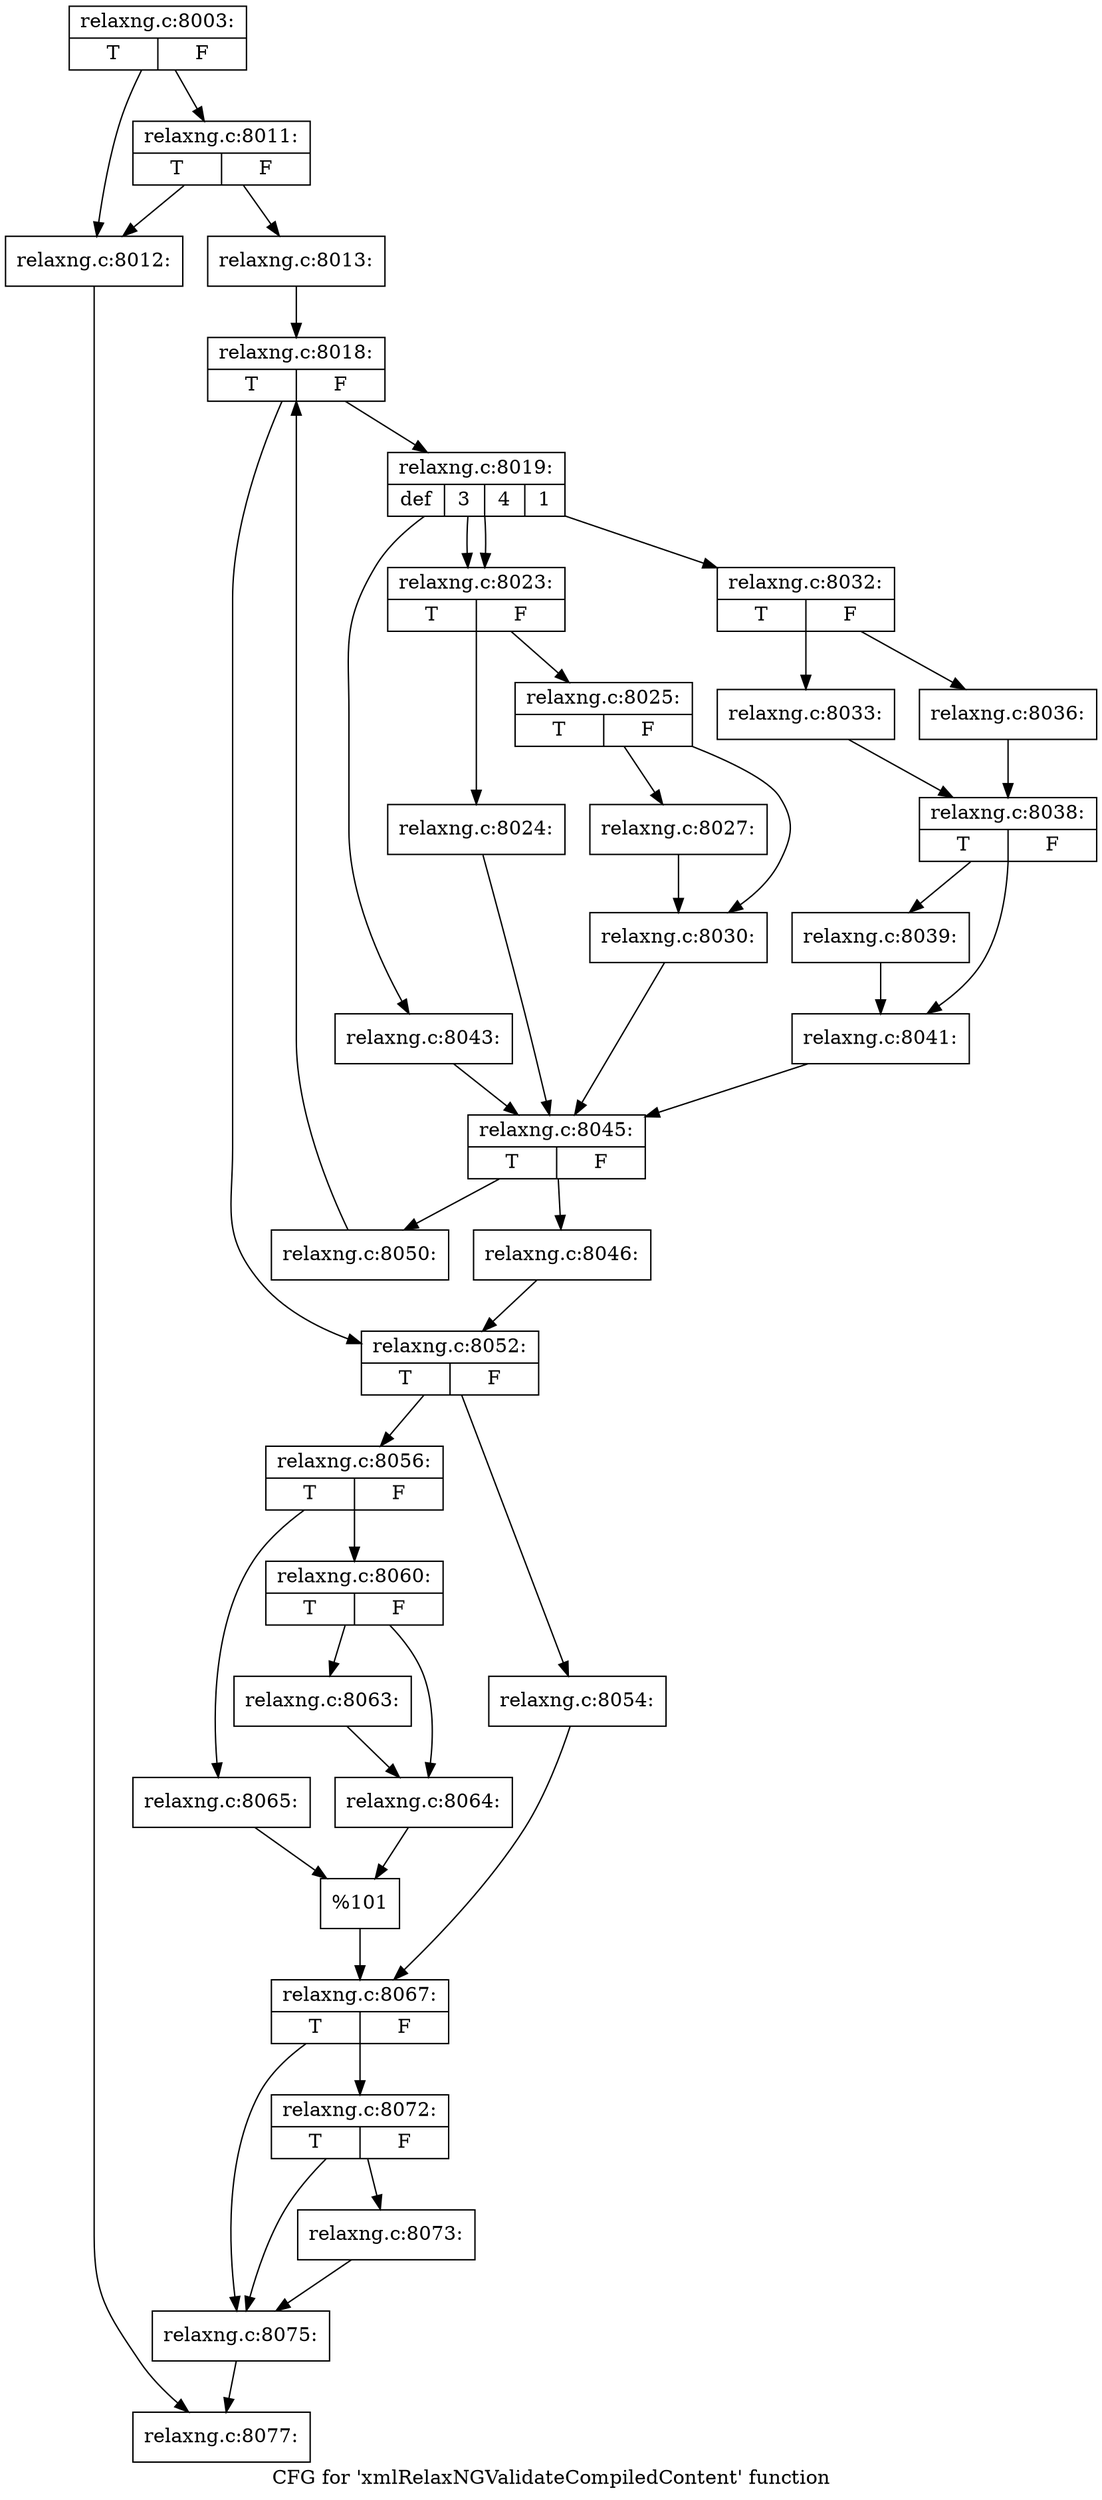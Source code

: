 digraph "CFG for 'xmlRelaxNGValidateCompiledContent' function" {
	label="CFG for 'xmlRelaxNGValidateCompiledContent' function";

	Node0x555e9c7662f0 [shape=record,label="{relaxng.c:8003:|{<s0>T|<s1>F}}"];
	Node0x555e9c7662f0 -> Node0x555e9c76bb80;
	Node0x555e9c7662f0 -> Node0x555e9c76bc20;
	Node0x555e9c76bc20 [shape=record,label="{relaxng.c:8011:|{<s0>T|<s1>F}}"];
	Node0x555e9c76bc20 -> Node0x555e9c76bb80;
	Node0x555e9c76bc20 -> Node0x555e9c76bbd0;
	Node0x555e9c76bb80 [shape=record,label="{relaxng.c:8012:}"];
	Node0x555e9c76bb80 -> Node0x555e9c76a120;
	Node0x555e9c76bbd0 [shape=record,label="{relaxng.c:8013:}"];
	Node0x555e9c76bbd0 -> Node0x555e9c76d3b0;
	Node0x555e9c76d3b0 [shape=record,label="{relaxng.c:8018:|{<s0>T|<s1>F}}"];
	Node0x555e9c76d3b0 -> Node0x555e9c76d770;
	Node0x555e9c76d3b0 -> Node0x555e9c76d590;
	Node0x555e9c76d770 [shape=record,label="{relaxng.c:8019:|{<s0>def|<s1>3|<s2>4|<s3>1}}"];
	Node0x555e9c76d770 -> Node0x555e9c76dbe0;
	Node0x555e9c76d770 -> Node0x555e9c76dd00;
	Node0x555e9c76d770 -> Node0x555e9c76dd00;
	Node0x555e9c76d770 -> Node0x555e9c76efd0;
	Node0x555e9c76dd00 [shape=record,label="{relaxng.c:8023:|{<s0>T|<s1>F}}"];
	Node0x555e9c76dd00 -> Node0x555e9c76ddf0;
	Node0x555e9c76dd00 -> Node0x555e9c76de40;
	Node0x555e9c76ddf0 [shape=record,label="{relaxng.c:8024:}"];
	Node0x555e9c76ddf0 -> Node0x555e9c76d9d0;
	Node0x555e9c76de40 [shape=record,label="{relaxng.c:8025:|{<s0>T|<s1>F}}"];
	Node0x555e9c76de40 -> Node0x555e9c76e800;
	Node0x555e9c76de40 -> Node0x555e9c76e850;
	Node0x555e9c76e800 [shape=record,label="{relaxng.c:8027:}"];
	Node0x555e9c76e800 -> Node0x555e9c76e850;
	Node0x555e9c76e850 [shape=record,label="{relaxng.c:8030:}"];
	Node0x555e9c76e850 -> Node0x555e9c76d9d0;
	Node0x555e9c76efd0 [shape=record,label="{relaxng.c:8032:|{<s0>T|<s1>F}}"];
	Node0x555e9c76efd0 -> Node0x555e9c76f0c0;
	Node0x555e9c76efd0 -> Node0x555e9c76f160;
	Node0x555e9c76f0c0 [shape=record,label="{relaxng.c:8033:}"];
	Node0x555e9c76f0c0 -> Node0x555e9c76f110;
	Node0x555e9c76f160 [shape=record,label="{relaxng.c:8036:}"];
	Node0x555e9c76f160 -> Node0x555e9c76f110;
	Node0x555e9c76f110 [shape=record,label="{relaxng.c:8038:|{<s0>T|<s1>F}}"];
	Node0x555e9c76f110 -> Node0x555e9c770530;
	Node0x555e9c76f110 -> Node0x555e9c770580;
	Node0x555e9c770530 [shape=record,label="{relaxng.c:8039:}"];
	Node0x555e9c770530 -> Node0x555e9c770580;
	Node0x555e9c770580 [shape=record,label="{relaxng.c:8041:}"];
	Node0x555e9c770580 -> Node0x555e9c76d9d0;
	Node0x555e9c76dbe0 [shape=record,label="{relaxng.c:8043:}"];
	Node0x555e9c76dbe0 -> Node0x555e9c76d9d0;
	Node0x555e9c76d9d0 [shape=record,label="{relaxng.c:8045:|{<s0>T|<s1>F}}"];
	Node0x555e9c76d9d0 -> Node0x555e9c770e30;
	Node0x555e9c76d9d0 -> Node0x555e9c770e80;
	Node0x555e9c770e30 [shape=record,label="{relaxng.c:8046:}"];
	Node0x555e9c770e30 -> Node0x555e9c76d590;
	Node0x555e9c770e80 [shape=record,label="{relaxng.c:8050:}"];
	Node0x555e9c770e80 -> Node0x555e9c76d3b0;
	Node0x555e9c76d590 [shape=record,label="{relaxng.c:8052:|{<s0>T|<s1>F}}"];
	Node0x555e9c76d590 -> Node0x555e9c771820;
	Node0x555e9c76d590 -> Node0x555e9c7718c0;
	Node0x555e9c771820 [shape=record,label="{relaxng.c:8054:}"];
	Node0x555e9c771820 -> Node0x555e9c771870;
	Node0x555e9c7718c0 [shape=record,label="{relaxng.c:8056:|{<s0>T|<s1>F}}"];
	Node0x555e9c7718c0 -> Node0x555e9c772160;
	Node0x555e9c7718c0 -> Node0x555e9c772200;
	Node0x555e9c772160 [shape=record,label="{relaxng.c:8060:|{<s0>T|<s1>F}}"];
	Node0x555e9c772160 -> Node0x555e9c772820;
	Node0x555e9c772160 -> Node0x555e9c772870;
	Node0x555e9c772820 [shape=record,label="{relaxng.c:8063:}"];
	Node0x555e9c772820 -> Node0x555e9c772870;
	Node0x555e9c772870 [shape=record,label="{relaxng.c:8064:}"];
	Node0x555e9c772870 -> Node0x555e9c7721b0;
	Node0x555e9c772200 [shape=record,label="{relaxng.c:8065:}"];
	Node0x555e9c772200 -> Node0x555e9c7721b0;
	Node0x555e9c7721b0 [shape=record,label="{%101}"];
	Node0x555e9c7721b0 -> Node0x555e9c771870;
	Node0x555e9c771870 [shape=record,label="{relaxng.c:8067:|{<s0>T|<s1>F}}"];
	Node0x555e9c771870 -> Node0x555e9c773560;
	Node0x555e9c771870 -> Node0x555e9c773510;
	Node0x555e9c773560 [shape=record,label="{relaxng.c:8072:|{<s0>T|<s1>F}}"];
	Node0x555e9c773560 -> Node0x555e9c7734c0;
	Node0x555e9c773560 -> Node0x555e9c773510;
	Node0x555e9c7734c0 [shape=record,label="{relaxng.c:8073:}"];
	Node0x555e9c7734c0 -> Node0x555e9c773510;
	Node0x555e9c773510 [shape=record,label="{relaxng.c:8075:}"];
	Node0x555e9c773510 -> Node0x555e9c76a120;
	Node0x555e9c76a120 [shape=record,label="{relaxng.c:8077:}"];
}
